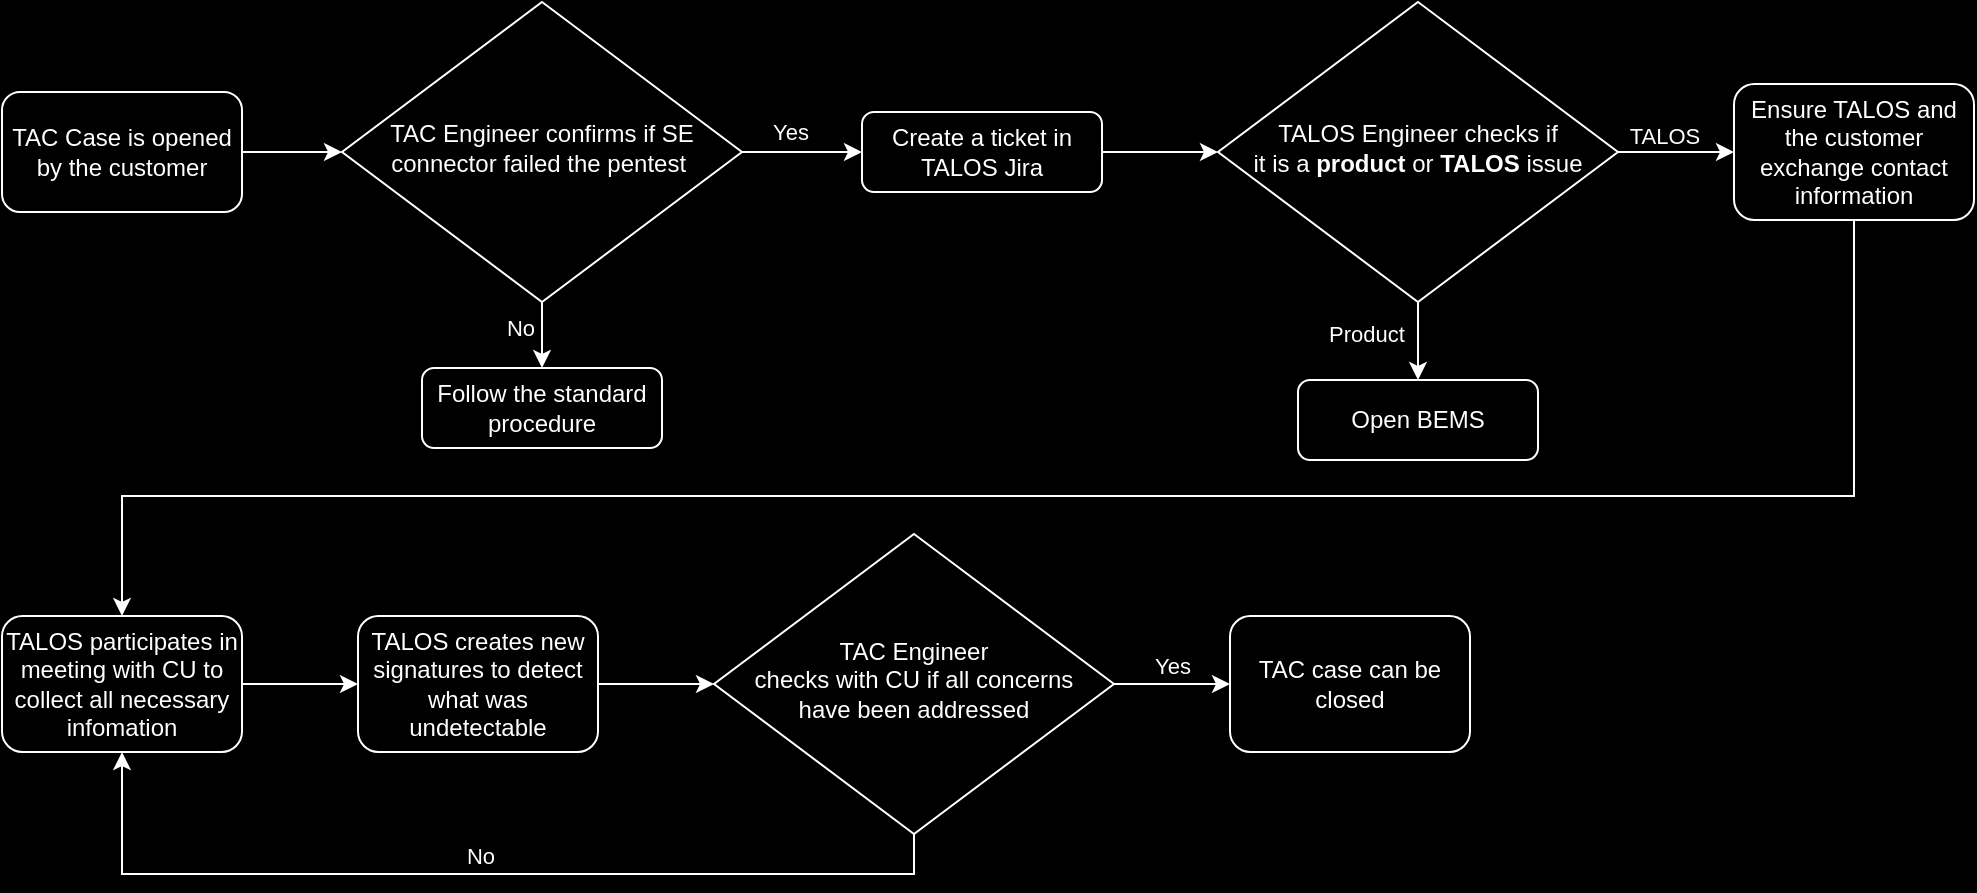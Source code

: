 <mxfile version="24.7.6">
  <diagram id="C5RBs43oDa-KdzZeNtuy" name="Page-1">
    <mxGraphModel dx="1575" dy="817" grid="0" gridSize="10" guides="1" tooltips="1" connect="1" arrows="1" fold="1" page="1" pageScale="1" pageWidth="1169" pageHeight="827" background="#000000" math="0" shadow="0">
      <root>
        <mxCell id="WIyWlLk6GJQsqaUBKTNV-0" />
        <mxCell id="WIyWlLk6GJQsqaUBKTNV-1" parent="WIyWlLk6GJQsqaUBKTNV-0" />
        <mxCell id="vLkyQ3vxkpRtqPcBnnap-5" style="edgeStyle=orthogonalEdgeStyle;rounded=0;orthogonalLoop=1;jettySize=auto;html=1;entryX=0;entryY=0.5;entryDx=0;entryDy=0;strokeColor=#FFFFFF;" edge="1" parent="WIyWlLk6GJQsqaUBKTNV-1" source="WIyWlLk6GJQsqaUBKTNV-3" target="WIyWlLk6GJQsqaUBKTNV-6">
          <mxGeometry relative="1" as="geometry" />
        </mxCell>
        <mxCell id="WIyWlLk6GJQsqaUBKTNV-3" value="TAC Case is opened by the customer" style="rounded=1;whiteSpace=wrap;html=1;fontSize=12;glass=0;strokeWidth=1;shadow=0;fillColor=none;fontColor=#FFFFFF;strokeColor=#FFFFFF;" parent="WIyWlLk6GJQsqaUBKTNV-1" vertex="1">
          <mxGeometry x="70" y="80" width="120" height="60" as="geometry" />
        </mxCell>
        <mxCell id="vLkyQ3vxkpRtqPcBnnap-10" value="" style="edgeStyle=orthogonalEdgeStyle;rounded=0;orthogonalLoop=1;jettySize=auto;html=1;fontColor=#FFFFFF;strokeColor=#FFFFFF;" edge="1" parent="WIyWlLk6GJQsqaUBKTNV-1" source="WIyWlLk6GJQsqaUBKTNV-6" target="WIyWlLk6GJQsqaUBKTNV-7">
          <mxGeometry relative="1" as="geometry" />
        </mxCell>
        <mxCell id="vLkyQ3vxkpRtqPcBnnap-17" value="Yes" style="edgeLabel;html=1;align=center;verticalAlign=middle;resizable=0;points=[];fontFamily=Helvetica;fontSize=11;fontColor=#FFFFFF;labelBackgroundColor=none;" vertex="1" connectable="0" parent="vLkyQ3vxkpRtqPcBnnap-10">
          <mxGeometry x="-0.204" y="-2" relative="1" as="geometry">
            <mxPoint y="-12" as="offset" />
          </mxGeometry>
        </mxCell>
        <mxCell id="vLkyQ3vxkpRtqPcBnnap-11" value="" style="edgeStyle=orthogonalEdgeStyle;shape=connector;rounded=0;orthogonalLoop=1;jettySize=auto;html=1;strokeColor=#FFFFFF;align=center;verticalAlign=middle;fontFamily=Helvetica;fontSize=11;fontColor=#FFFFFF;labelBackgroundColor=none;endArrow=classic;" edge="1" parent="WIyWlLk6GJQsqaUBKTNV-1" source="WIyWlLk6GJQsqaUBKTNV-6" target="WIyWlLk6GJQsqaUBKTNV-12">
          <mxGeometry relative="1" as="geometry" />
        </mxCell>
        <mxCell id="vLkyQ3vxkpRtqPcBnnap-18" value="No" style="edgeLabel;html=1;align=center;verticalAlign=middle;resizable=0;points=[];fontFamily=Helvetica;fontSize=11;fontColor=#FFFFFF;labelBackgroundColor=none;" vertex="1" connectable="0" parent="vLkyQ3vxkpRtqPcBnnap-11">
          <mxGeometry x="-0.686" y="1" relative="1" as="geometry">
            <mxPoint x="-12" y="5" as="offset" />
          </mxGeometry>
        </mxCell>
        <mxCell id="WIyWlLk6GJQsqaUBKTNV-6" value="TAC Engineer confirms if SE connector failed the pentest&amp;nbsp;" style="rhombus;whiteSpace=wrap;html=1;shadow=0;fontFamily=Helvetica;fontSize=12;align=center;strokeWidth=1;spacing=6;spacingTop=-4;fillColor=#000000;fontColor=#FFFFFF;strokeColor=#FFFFFF;" parent="WIyWlLk6GJQsqaUBKTNV-1" vertex="1">
          <mxGeometry x="240" y="35" width="200" height="150" as="geometry" />
        </mxCell>
        <mxCell id="vLkyQ3vxkpRtqPcBnnap-13" value="" style="edgeStyle=orthogonalEdgeStyle;shape=connector;rounded=0;orthogonalLoop=1;jettySize=auto;html=1;strokeColor=#FFFFFF;align=center;verticalAlign=middle;fontFamily=Helvetica;fontSize=11;fontColor=#FFFFFF;labelBackgroundColor=default;endArrow=classic;" edge="1" parent="WIyWlLk6GJQsqaUBKTNV-1" source="WIyWlLk6GJQsqaUBKTNV-7" target="vLkyQ3vxkpRtqPcBnnap-12">
          <mxGeometry relative="1" as="geometry" />
        </mxCell>
        <mxCell id="WIyWlLk6GJQsqaUBKTNV-7" value="Create a ticket in TALOS Jira" style="rounded=1;whiteSpace=wrap;html=1;fontSize=12;glass=0;strokeWidth=1;shadow=0;fillColor=#000000;strokeColor=#FFFFFF;fontColor=#FFFFFF;" parent="WIyWlLk6GJQsqaUBKTNV-1" vertex="1">
          <mxGeometry x="500" y="90" width="120" height="40" as="geometry" />
        </mxCell>
        <mxCell id="WIyWlLk6GJQsqaUBKTNV-12" value="Follow the standard procedure" style="rounded=1;whiteSpace=wrap;html=1;fontSize=12;glass=0;strokeWidth=1;shadow=0;fillColor=#000000;fontColor=#FFFFFF;strokeColor=#FFFFFF;" parent="WIyWlLk6GJQsqaUBKTNV-1" vertex="1">
          <mxGeometry x="280" y="218" width="120" height="40" as="geometry" />
        </mxCell>
        <mxCell id="vLkyQ3vxkpRtqPcBnnap-15" value="" style="edgeStyle=orthogonalEdgeStyle;shape=connector;rounded=0;orthogonalLoop=1;jettySize=auto;html=1;strokeColor=#FFFFFF;align=center;verticalAlign=middle;fontFamily=Helvetica;fontSize=11;fontColor=#FFFFFF;labelBackgroundColor=default;endArrow=classic;" edge="1" parent="WIyWlLk6GJQsqaUBKTNV-1" source="vLkyQ3vxkpRtqPcBnnap-12" target="vLkyQ3vxkpRtqPcBnnap-14">
          <mxGeometry relative="1" as="geometry" />
        </mxCell>
        <mxCell id="vLkyQ3vxkpRtqPcBnnap-16" value="Product" style="edgeLabel;html=1;align=center;verticalAlign=middle;resizable=0;points=[];fontFamily=Helvetica;fontSize=11;fontColor=#FFFFFF;labelBackgroundColor=none;" vertex="1" connectable="0" parent="vLkyQ3vxkpRtqPcBnnap-15">
          <mxGeometry x="-0.244" relative="1" as="geometry">
            <mxPoint x="-26" as="offset" />
          </mxGeometry>
        </mxCell>
        <mxCell id="vLkyQ3vxkpRtqPcBnnap-20" value="" style="edgeStyle=orthogonalEdgeStyle;shape=connector;rounded=0;orthogonalLoop=1;jettySize=auto;html=1;strokeColor=#FFFFFF;align=center;verticalAlign=middle;fontFamily=Helvetica;fontSize=11;fontColor=#FFFFFF;labelBackgroundColor=none;endArrow=classic;" edge="1" parent="WIyWlLk6GJQsqaUBKTNV-1" source="vLkyQ3vxkpRtqPcBnnap-12" target="vLkyQ3vxkpRtqPcBnnap-19">
          <mxGeometry relative="1" as="geometry" />
        </mxCell>
        <mxCell id="vLkyQ3vxkpRtqPcBnnap-21" value="TALOS" style="edgeLabel;html=1;align=center;verticalAlign=middle;resizable=0;points=[];fontFamily=Helvetica;fontSize=11;fontColor=#FFFFFF;labelBackgroundColor=none;" vertex="1" connectable="0" parent="vLkyQ3vxkpRtqPcBnnap-20">
          <mxGeometry x="-0.517" y="1" relative="1" as="geometry">
            <mxPoint x="9" y="-7" as="offset" />
          </mxGeometry>
        </mxCell>
        <mxCell id="vLkyQ3vxkpRtqPcBnnap-12" value="TALOS Engineer checks if&lt;div&gt;it is a &lt;b&gt;product&lt;/b&gt; or &lt;b&gt;TALOS&lt;/b&gt; issue&lt;/div&gt;" style="rhombus;whiteSpace=wrap;html=1;shadow=0;fontFamily=Helvetica;fontSize=12;align=center;strokeWidth=1;spacing=6;spacingTop=-4;fillColor=#000000;fontColor=#FFFFFF;strokeColor=#FFFFFF;" vertex="1" parent="WIyWlLk6GJQsqaUBKTNV-1">
          <mxGeometry x="678" y="35" width="200" height="150" as="geometry" />
        </mxCell>
        <mxCell id="vLkyQ3vxkpRtqPcBnnap-14" value="Open BEMS" style="rounded=1;whiteSpace=wrap;html=1;fontSize=12;glass=0;strokeWidth=1;shadow=0;fillColor=#000000;fontColor=#FFFFFF;strokeColor=#FFFFFF;" vertex="1" parent="WIyWlLk6GJQsqaUBKTNV-1">
          <mxGeometry x="718" y="224" width="120" height="40" as="geometry" />
        </mxCell>
        <mxCell id="vLkyQ3vxkpRtqPcBnnap-23" value="" style="edgeStyle=orthogonalEdgeStyle;shape=connector;rounded=0;orthogonalLoop=1;jettySize=auto;html=1;strokeColor=#FFFFFF;align=center;verticalAlign=middle;fontFamily=Helvetica;fontSize=11;fontColor=#FFFFFF;labelBackgroundColor=none;endArrow=classic;" edge="1" parent="WIyWlLk6GJQsqaUBKTNV-1" source="vLkyQ3vxkpRtqPcBnnap-19" target="vLkyQ3vxkpRtqPcBnnap-22">
          <mxGeometry relative="1" as="geometry">
            <Array as="points">
              <mxPoint x="996" y="282" />
              <mxPoint x="130" y="282" />
            </Array>
          </mxGeometry>
        </mxCell>
        <mxCell id="vLkyQ3vxkpRtqPcBnnap-19" value="Ensure TALOS and the customer exchange contact information" style="rounded=1;whiteSpace=wrap;html=1;fontSize=12;glass=0;strokeWidth=1;shadow=0;fillColor=#000000;fontColor=#FFFFFF;strokeColor=#FFFFFF;" vertex="1" parent="WIyWlLk6GJQsqaUBKTNV-1">
          <mxGeometry x="936" y="76" width="120" height="68" as="geometry" />
        </mxCell>
        <mxCell id="vLkyQ3vxkpRtqPcBnnap-25" value="" style="edgeStyle=orthogonalEdgeStyle;shape=connector;rounded=0;orthogonalLoop=1;jettySize=auto;html=1;strokeColor=#FFFFFF;align=center;verticalAlign=middle;fontFamily=Helvetica;fontSize=11;fontColor=#FFFFFF;labelBackgroundColor=none;endArrow=classic;" edge="1" parent="WIyWlLk6GJQsqaUBKTNV-1" source="vLkyQ3vxkpRtqPcBnnap-22" target="vLkyQ3vxkpRtqPcBnnap-24">
          <mxGeometry relative="1" as="geometry" />
        </mxCell>
        <mxCell id="vLkyQ3vxkpRtqPcBnnap-22" value="TALOS participates in meeting with CU to collect all necessary infomation" style="rounded=1;whiteSpace=wrap;html=1;fontSize=12;glass=0;strokeWidth=1;shadow=0;fillColor=#000000;fontColor=#FFFFFF;strokeColor=#FFFFFF;" vertex="1" parent="WIyWlLk6GJQsqaUBKTNV-1">
          <mxGeometry x="70" y="342" width="120" height="68" as="geometry" />
        </mxCell>
        <mxCell id="vLkyQ3vxkpRtqPcBnnap-29" value="" style="edgeStyle=orthogonalEdgeStyle;shape=connector;rounded=0;orthogonalLoop=1;jettySize=auto;html=1;strokeColor=#FFFFFF;align=center;verticalAlign=middle;fontFamily=Helvetica;fontSize=11;fontColor=#FFFFFF;labelBackgroundColor=none;endArrow=classic;" edge="1" parent="WIyWlLk6GJQsqaUBKTNV-1" source="vLkyQ3vxkpRtqPcBnnap-24" target="vLkyQ3vxkpRtqPcBnnap-28">
          <mxGeometry relative="1" as="geometry" />
        </mxCell>
        <mxCell id="vLkyQ3vxkpRtqPcBnnap-24" value="TALOS creates new signatures to detect what was undetectable" style="rounded=1;whiteSpace=wrap;html=1;fontSize=12;glass=0;strokeWidth=1;shadow=0;fillColor=#000000;fontColor=#FFFFFF;strokeColor=#FFFFFF;" vertex="1" parent="WIyWlLk6GJQsqaUBKTNV-1">
          <mxGeometry x="248" y="342" width="120" height="68" as="geometry" />
        </mxCell>
        <mxCell id="vLkyQ3vxkpRtqPcBnnap-33" value="" style="edgeStyle=orthogonalEdgeStyle;shape=connector;rounded=0;orthogonalLoop=1;jettySize=auto;html=1;strokeColor=#FFFFFF;align=center;verticalAlign=middle;fontFamily=Helvetica;fontSize=11;fontColor=#FFFFFF;labelBackgroundColor=none;endArrow=classic;" edge="1" parent="WIyWlLk6GJQsqaUBKTNV-1" source="vLkyQ3vxkpRtqPcBnnap-28" target="vLkyQ3vxkpRtqPcBnnap-32">
          <mxGeometry relative="1" as="geometry" />
        </mxCell>
        <mxCell id="vLkyQ3vxkpRtqPcBnnap-34" value="Yes" style="edgeLabel;html=1;align=center;verticalAlign=middle;resizable=0;points=[];fontFamily=Helvetica;fontSize=11;fontColor=#FFFFFF;labelBackgroundColor=none;" vertex="1" connectable="0" parent="vLkyQ3vxkpRtqPcBnnap-33">
          <mxGeometry x="0.069" y="-1" relative="1" as="geometry">
            <mxPoint x="-2" y="-10" as="offset" />
          </mxGeometry>
        </mxCell>
        <mxCell id="vLkyQ3vxkpRtqPcBnnap-35" style="edgeStyle=orthogonalEdgeStyle;shape=connector;rounded=0;orthogonalLoop=1;jettySize=auto;html=1;entryX=0.5;entryY=1;entryDx=0;entryDy=0;strokeColor=#FFFFFF;align=center;verticalAlign=middle;fontFamily=Helvetica;fontSize=11;fontColor=#FFFFFF;labelBackgroundColor=none;endArrow=classic;" edge="1" parent="WIyWlLk6GJQsqaUBKTNV-1" source="vLkyQ3vxkpRtqPcBnnap-28" target="vLkyQ3vxkpRtqPcBnnap-22">
          <mxGeometry relative="1" as="geometry">
            <Array as="points">
              <mxPoint x="526" y="471" />
              <mxPoint x="130" y="471" />
            </Array>
          </mxGeometry>
        </mxCell>
        <mxCell id="vLkyQ3vxkpRtqPcBnnap-36" value="No" style="edgeLabel;html=1;align=center;verticalAlign=middle;resizable=0;points=[];fontFamily=Helvetica;fontSize=11;fontColor=#FFFFFF;labelBackgroundColor=none;" vertex="1" connectable="0" parent="vLkyQ3vxkpRtqPcBnnap-35">
          <mxGeometry x="0.134" y="1" relative="1" as="geometry">
            <mxPoint x="33" y="-10" as="offset" />
          </mxGeometry>
        </mxCell>
        <mxCell id="vLkyQ3vxkpRtqPcBnnap-28" value="TAC Engineer&lt;div&gt;checks with CU if all concerns&lt;/div&gt;&lt;div&gt;have been addressed&lt;/div&gt;" style="rhombus;whiteSpace=wrap;html=1;shadow=0;fontFamily=Helvetica;fontSize=12;align=center;strokeWidth=1;spacing=6;spacingTop=-4;fillColor=#000000;fontColor=#FFFFFF;strokeColor=#FFFFFF;" vertex="1" parent="WIyWlLk6GJQsqaUBKTNV-1">
          <mxGeometry x="426" y="301" width="200" height="150" as="geometry" />
        </mxCell>
        <mxCell id="vLkyQ3vxkpRtqPcBnnap-32" value="TAC case can be closed" style="rounded=1;whiteSpace=wrap;html=1;fontSize=12;glass=0;strokeWidth=1;shadow=0;fillColor=#000000;fontColor=#FFFFFF;strokeColor=#FFFFFF;" vertex="1" parent="WIyWlLk6GJQsqaUBKTNV-1">
          <mxGeometry x="684" y="342" width="120" height="68" as="geometry" />
        </mxCell>
      </root>
    </mxGraphModel>
  </diagram>
</mxfile>
